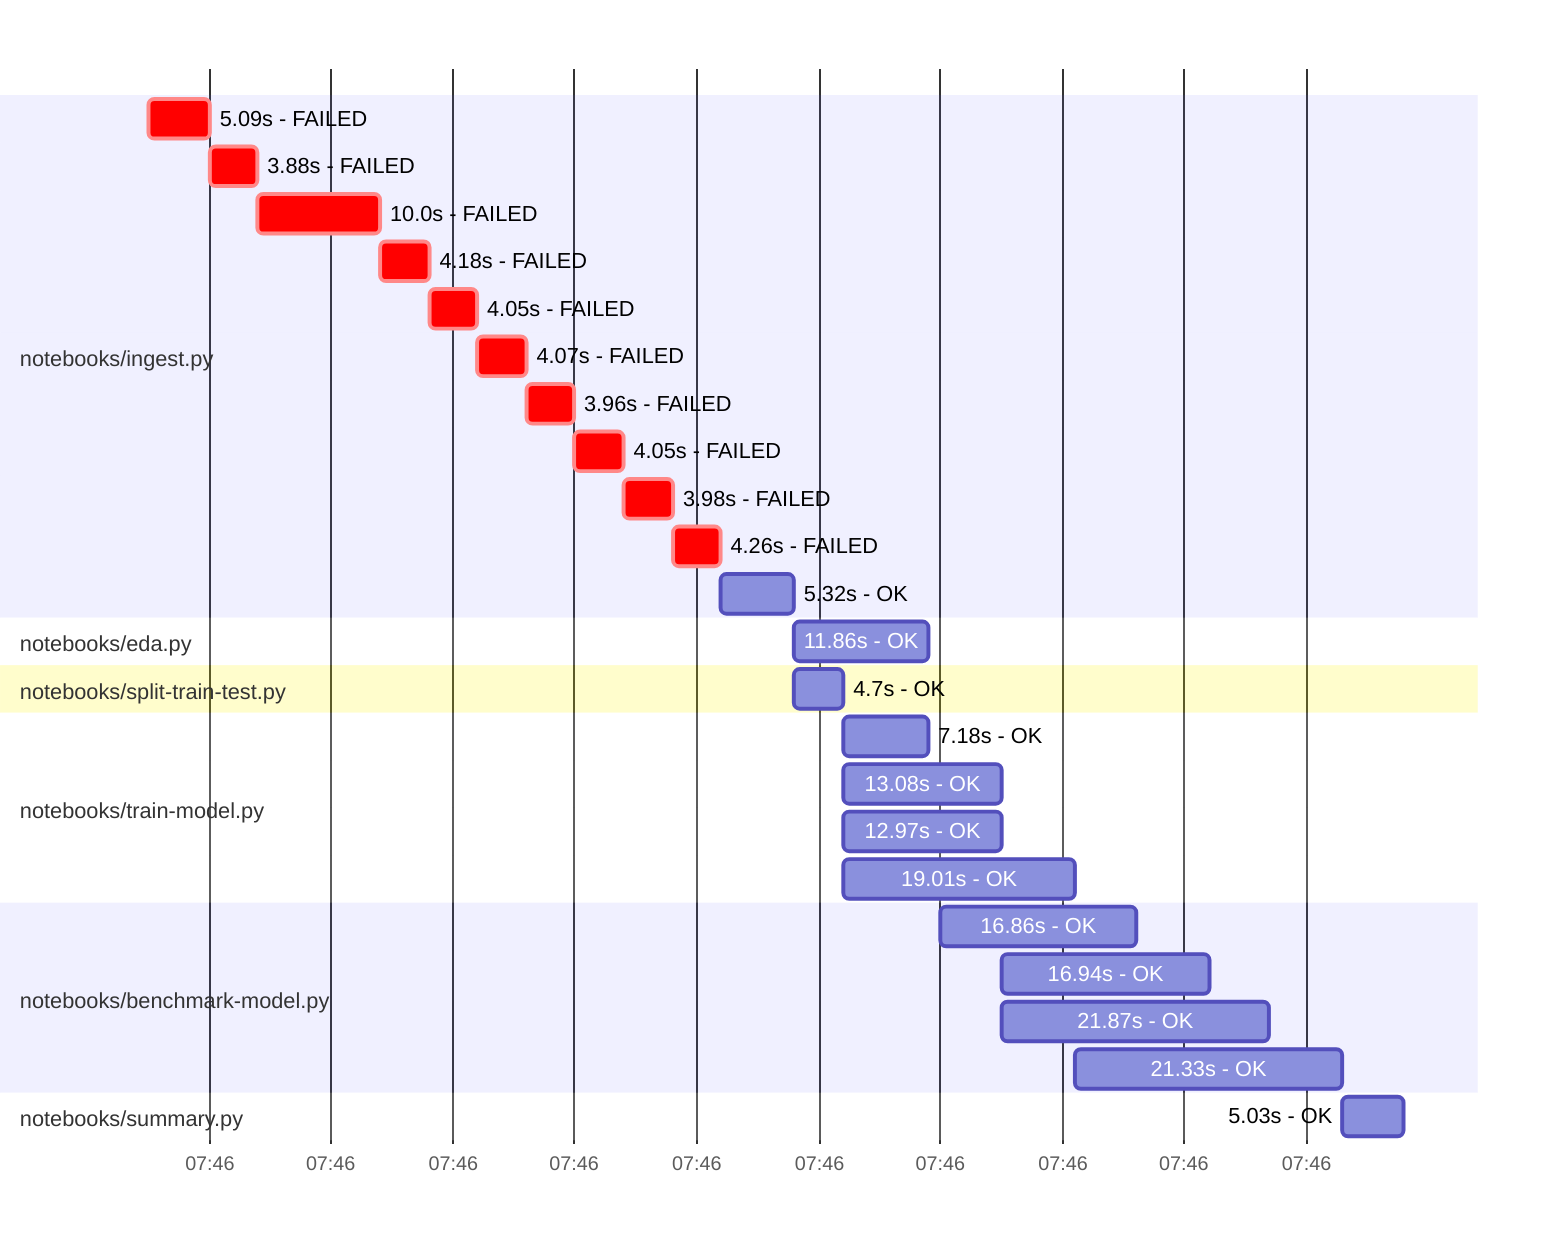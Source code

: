 gantt
    %% Mermaid input file for drawing Gantt chart of runlog runtimes
    %% See https://mermaid-js.github.io/mermaid/#/gantt
    %%
    axisFormat %H:%M
    %%
    %% Give timestamps as unix timestamps (ms)
    dateFormat x
    %%
    section notebooks/ingest.py
    5.09s - FAILED :crit , 1669617835 , 1669617840 
    3.88s - FAILED :crit , 1669617840 , 1669617844 
    10.0s - FAILED :crit , 1669617844 , 1669617854 
    4.18s - FAILED :crit , 1669617854 , 1669617858 
    4.05s - FAILED :crit , 1669617858 , 1669617862 
    4.07s - FAILED :crit , 1669617862 , 1669617866 
    3.96s - FAILED :crit , 1669617866 , 1669617870 
    4.05s - FAILED :crit , 1669617870 , 1669617874 
    3.98s - FAILED :crit , 1669617874 , 1669617878 
    4.26s - FAILED :crit , 1669617878 , 1669617882 
    5.32s - OK : , 1669617882 , 1669617888 
    section notebooks/eda.py
    11.86s - OK : , 1669617888 , 1669617899 
    section notebooks/split-train-test.py
    4.7s - OK : , 1669617888 , 1669617892 
    section notebooks/train-model.py
    7.18s - OK : , 1669617892 , 1669617899 
    section notebooks/train-model.py
    13.08s - OK : , 1669617892 , 1669617905 
    section notebooks/train-model.py
    12.97s - OK : , 1669617892 , 1669617905 
    section notebooks/train-model.py
    19.01s - OK : , 1669617892 , 1669617911 
    section notebooks/benchmark-model.py
    16.86s - OK : , 1669617900 , 1669617916 
    section notebooks/benchmark-model.py
    16.94s - OK : , 1669617905 , 1669617922 
    section notebooks/benchmark-model.py
    21.87s - OK : , 1669617905 , 1669617927 
    section notebooks/benchmark-model.py
    21.33s - OK : , 1669617911 , 1669617933 
    section notebooks/summary.py
    5.03s - OK : , 1669617933 , 1669617938